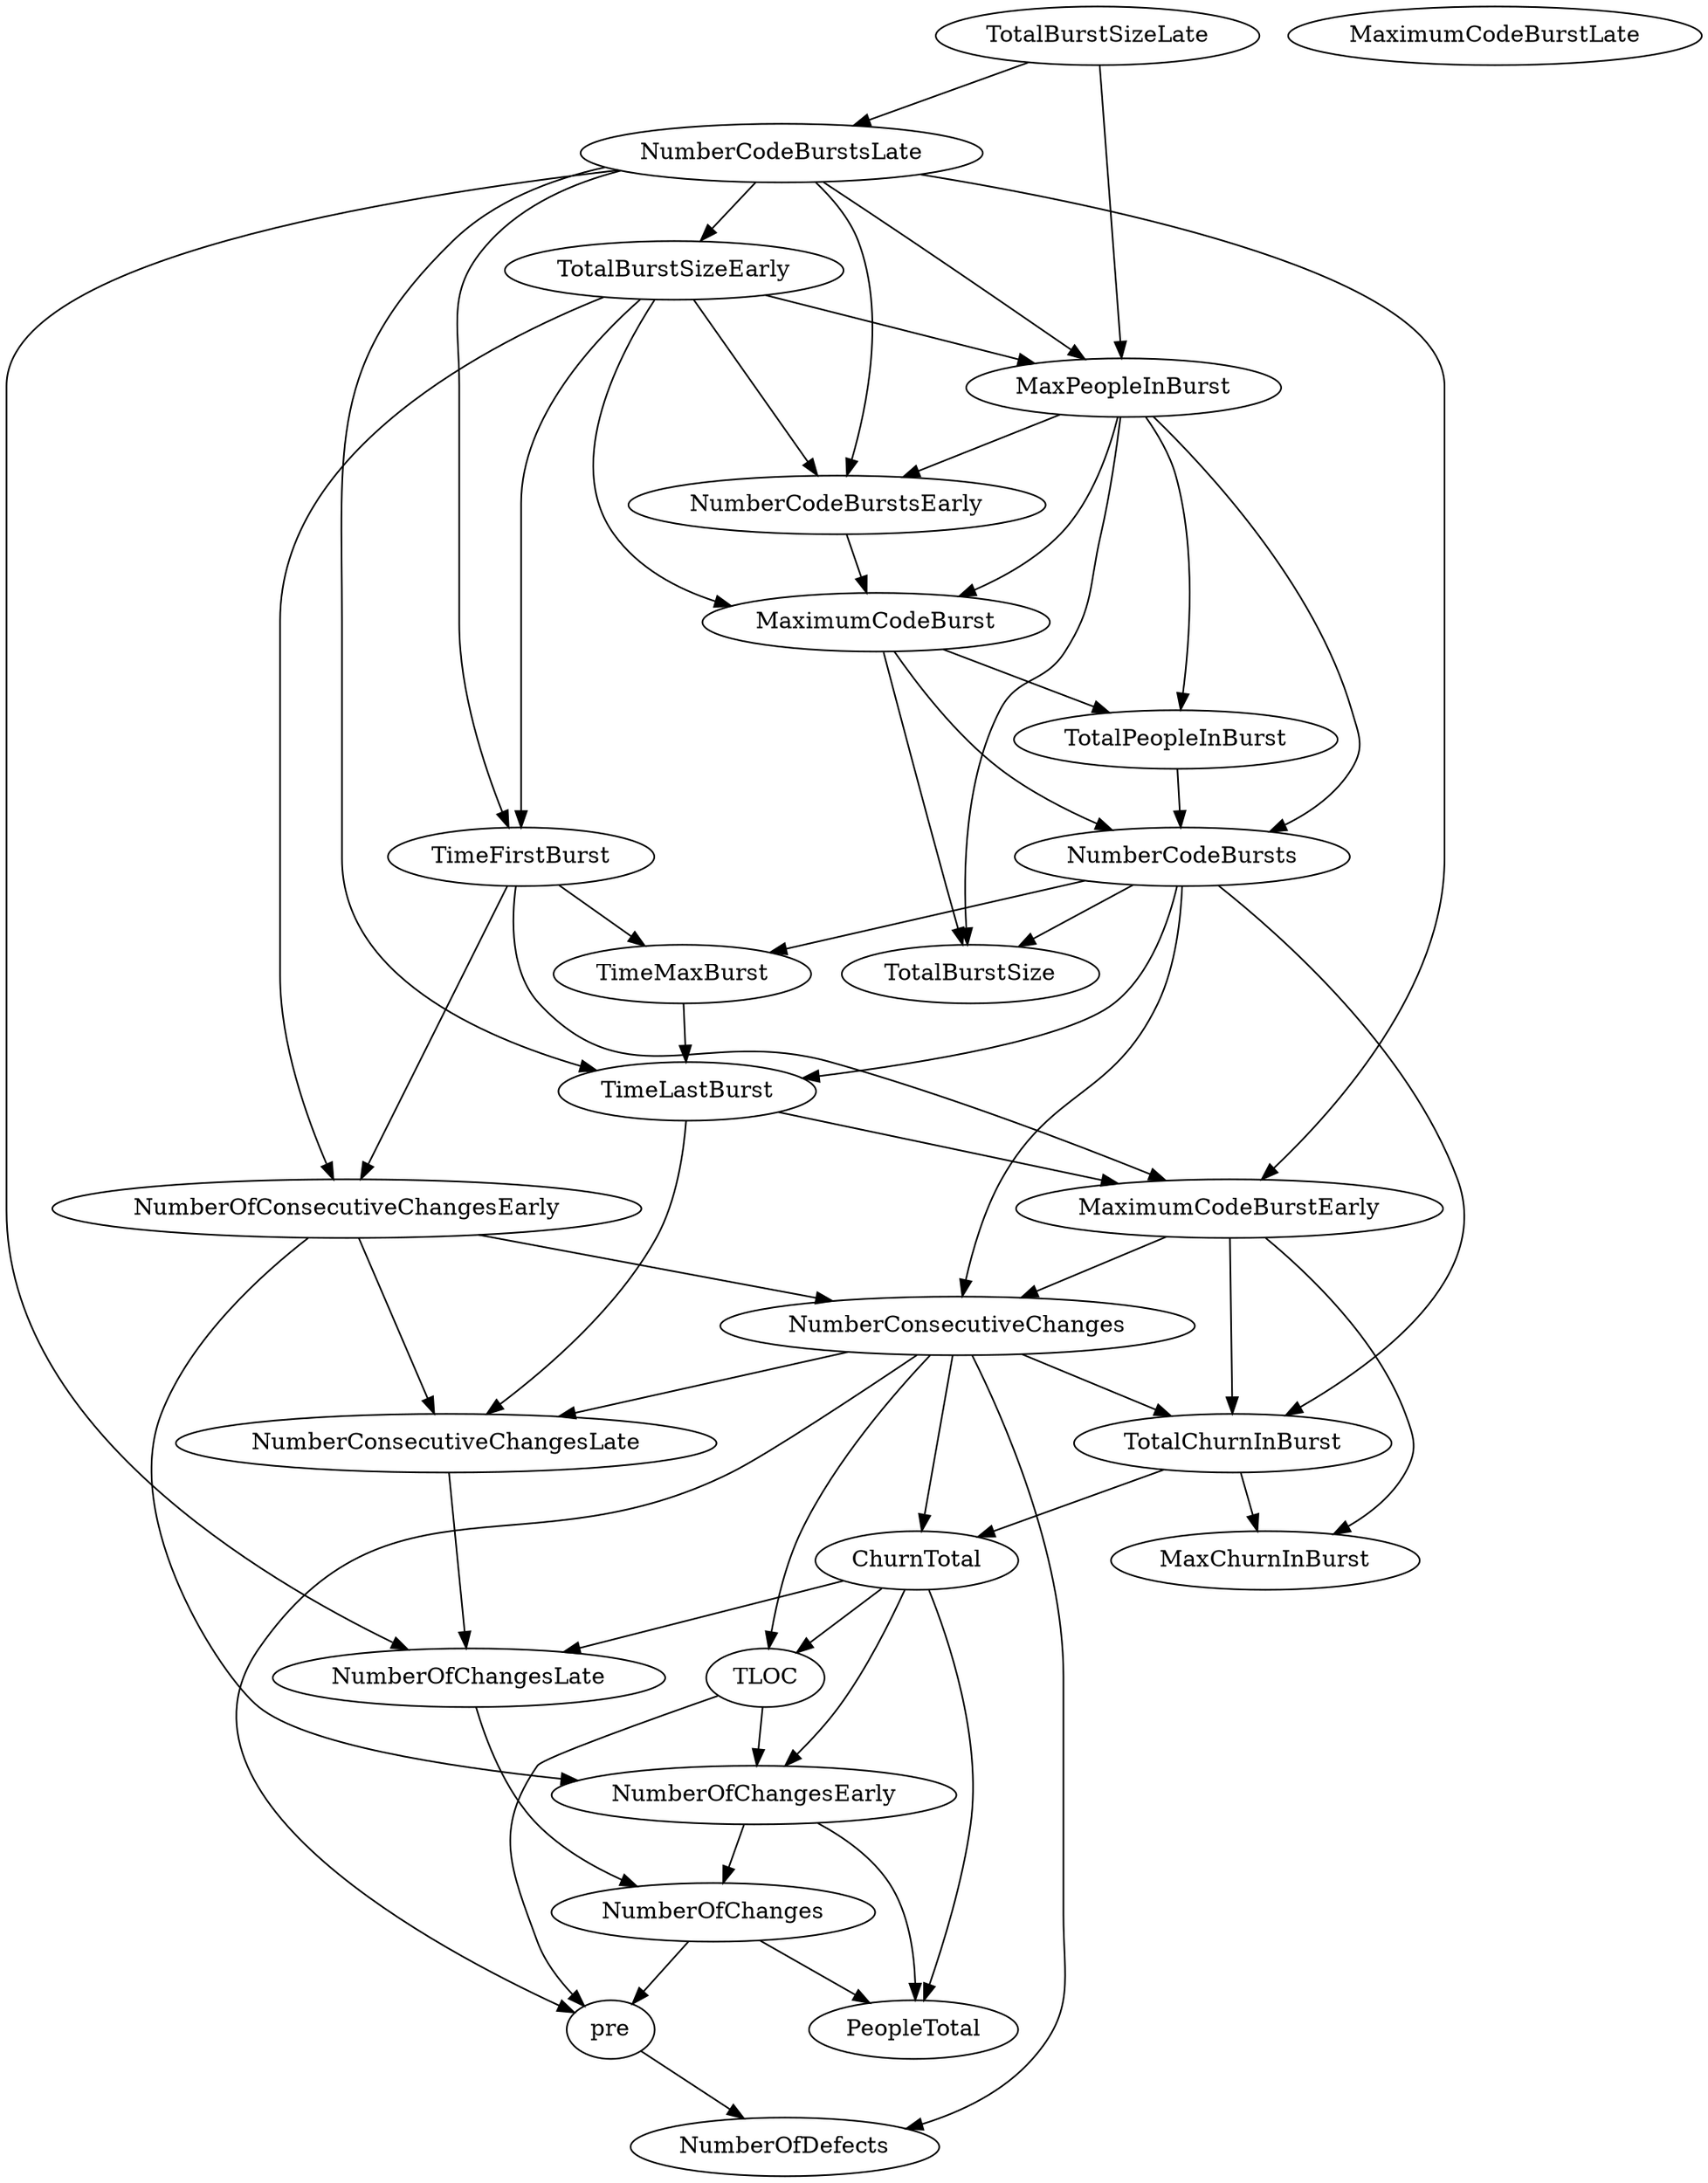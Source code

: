 digraph {
   TotalPeopleInBurst;
   MaximumCodeBurstLate;
   NumberOfChanges;
   MaxPeopleInBurst;
   TotalBurstSizeLate;
   NumberCodeBurstsLate;
   NumberOfChangesLate;
   NumberOfChangesEarly;
   MaxChurnInBurst;
   MaximumCodeBurstEarly;
   NumberCodeBurstsEarly;
   TimeFirstBurst;
   TotalChurnInBurst;
   ChurnTotal;
   MaximumCodeBurst;
   NumberOfConsecutiveChangesEarly;
   NumberConsecutiveChangesLate;
   TotalBurstSizeEarly;
   TotalBurstSize;
   TimeMaxBurst;
   NumberConsecutiveChanges;
   TimeLastBurst;
   NumberCodeBursts;
   PeopleTotal;
   pre;
   NumberOfDefects;
   TLOC;
   TotalPeopleInBurst -> NumberCodeBursts;
   NumberOfChanges -> PeopleTotal;
   NumberOfChanges -> pre;
   MaxPeopleInBurst -> TotalPeopleInBurst;
   MaxPeopleInBurst -> NumberCodeBurstsEarly;
   MaxPeopleInBurst -> MaximumCodeBurst;
   MaxPeopleInBurst -> TotalBurstSize;
   MaxPeopleInBurst -> NumberCodeBursts;
   TotalBurstSizeLate -> MaxPeopleInBurst;
   TotalBurstSizeLate -> NumberCodeBurstsLate;
   NumberCodeBurstsLate -> MaxPeopleInBurst;
   NumberCodeBurstsLate -> NumberOfChangesLate;
   NumberCodeBurstsLate -> MaximumCodeBurstEarly;
   NumberCodeBurstsLate -> NumberCodeBurstsEarly;
   NumberCodeBurstsLate -> TimeFirstBurst;
   NumberCodeBurstsLate -> TotalBurstSizeEarly;
   NumberCodeBurstsLate -> TimeLastBurst;
   NumberOfChangesLate -> NumberOfChanges;
   NumberOfChangesEarly -> NumberOfChanges;
   NumberOfChangesEarly -> PeopleTotal;
   MaximumCodeBurstEarly -> MaxChurnInBurst;
   MaximumCodeBurstEarly -> TotalChurnInBurst;
   MaximumCodeBurstEarly -> NumberConsecutiveChanges;
   NumberCodeBurstsEarly -> MaximumCodeBurst;
   TimeFirstBurst -> MaximumCodeBurstEarly;
   TimeFirstBurst -> NumberOfConsecutiveChangesEarly;
   TimeFirstBurst -> TimeMaxBurst;
   TotalChurnInBurst -> MaxChurnInBurst;
   TotalChurnInBurst -> ChurnTotal;
   ChurnTotal -> NumberOfChangesLate;
   ChurnTotal -> NumberOfChangesEarly;
   ChurnTotal -> PeopleTotal;
   ChurnTotal -> TLOC;
   MaximumCodeBurst -> TotalPeopleInBurst;
   MaximumCodeBurst -> TotalBurstSize;
   MaximumCodeBurst -> NumberCodeBursts;
   NumberOfConsecutiveChangesEarly -> NumberOfChangesEarly;
   NumberOfConsecutiveChangesEarly -> NumberConsecutiveChangesLate;
   NumberOfConsecutiveChangesEarly -> NumberConsecutiveChanges;
   NumberConsecutiveChangesLate -> NumberOfChangesLate;
   TotalBurstSizeEarly -> MaxPeopleInBurst;
   TotalBurstSizeEarly -> NumberCodeBurstsEarly;
   TotalBurstSizeEarly -> TimeFirstBurst;
   TotalBurstSizeEarly -> MaximumCodeBurst;
   TotalBurstSizeEarly -> NumberOfConsecutiveChangesEarly;
   TimeMaxBurst -> TimeLastBurst;
   NumberConsecutiveChanges -> TotalChurnInBurst;
   NumberConsecutiveChanges -> ChurnTotal;
   NumberConsecutiveChanges -> NumberConsecutiveChangesLate;
   NumberConsecutiveChanges -> pre;
   NumberConsecutiveChanges -> NumberOfDefects;
   NumberConsecutiveChanges -> TLOC;
   TimeLastBurst -> MaximumCodeBurstEarly;
   TimeLastBurst -> NumberConsecutiveChangesLate;
   NumberCodeBursts -> TotalChurnInBurst;
   NumberCodeBursts -> TotalBurstSize;
   NumberCodeBursts -> TimeMaxBurst;
   NumberCodeBursts -> NumberConsecutiveChanges;
   NumberCodeBursts -> TimeLastBurst;
   pre -> NumberOfDefects;
   TLOC -> NumberOfChangesEarly;
   TLOC -> pre;
}
